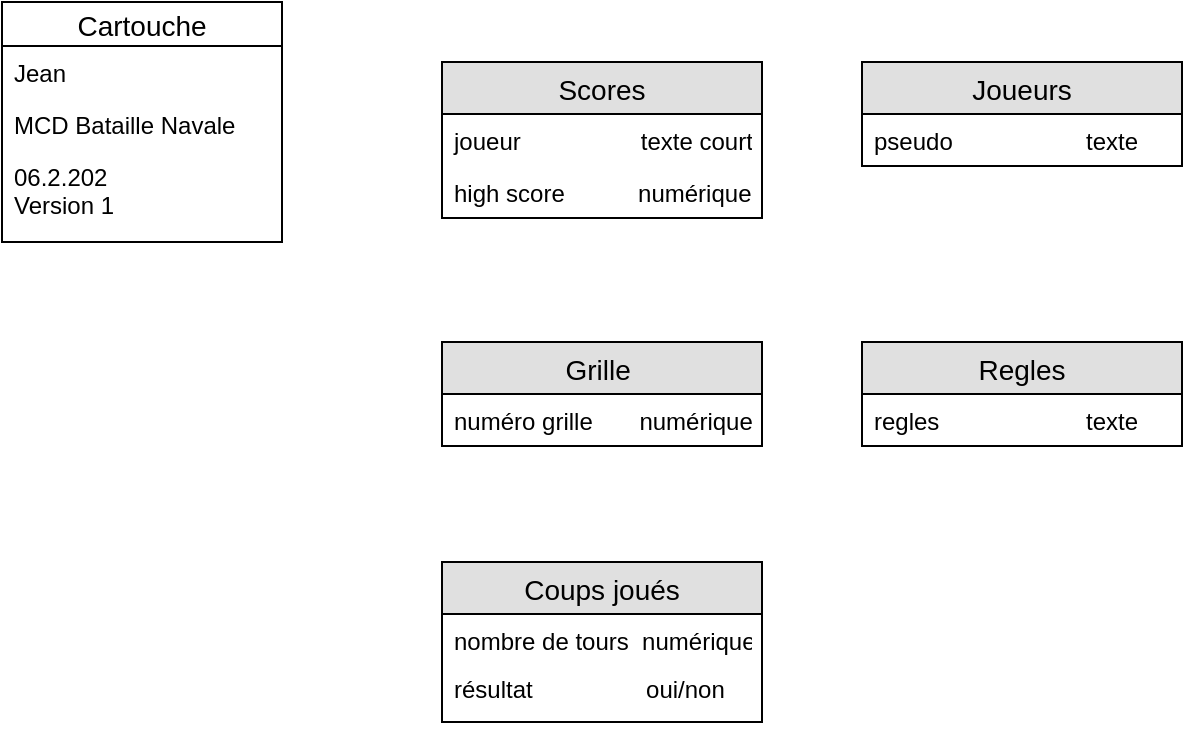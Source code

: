 <mxfile version="12.4.2" type="device" pages="1"><diagram id="pNxvcTUdrqpZYmvU_7EN" name="Page-1"><mxGraphModel dx="784" dy="592" grid="1" gridSize="10" guides="1" tooltips="1" connect="1" arrows="1" fold="1" page="1" pageScale="1" pageWidth="827" pageHeight="1169" math="0" shadow="0"><root><mxCell id="0"/><mxCell id="1" parent="0"/><mxCell id="6GkYs0YBwEhuKfPgVnX_-1" value="Cartouche" style="swimlane;fontStyle=0;childLayout=stackLayout;horizontal=1;startSize=22;fillColor=none;horizontalStack=0;resizeParent=1;resizeParentMax=0;resizeLast=0;collapsible=1;marginBottom=0;swimlaneFillColor=#ffffff;align=center;fontSize=14;" parent="1" vertex="1"><mxGeometry x="10" y="40" width="140" height="120" as="geometry"/></mxCell><mxCell id="6GkYs0YBwEhuKfPgVnX_-2" value="Jean" style="text;strokeColor=none;fillColor=none;spacingLeft=4;spacingRight=4;overflow=hidden;rotatable=0;points=[[0,0.5],[1,0.5]];portConstraint=eastwest;fontSize=12;" parent="6GkYs0YBwEhuKfPgVnX_-1" vertex="1"><mxGeometry y="22" width="140" height="26" as="geometry"/></mxCell><mxCell id="6GkYs0YBwEhuKfPgVnX_-3" value="MCD Bataille Navale" style="text;strokeColor=none;fillColor=none;spacingLeft=4;spacingRight=4;overflow=hidden;rotatable=0;points=[[0,0.5],[1,0.5]];portConstraint=eastwest;fontSize=12;" parent="6GkYs0YBwEhuKfPgVnX_-1" vertex="1"><mxGeometry y="48" width="140" height="26" as="geometry"/></mxCell><mxCell id="6GkYs0YBwEhuKfPgVnX_-4" value="06.2.202&#10;Version 1&#10;" style="text;strokeColor=none;fillColor=none;spacingLeft=4;spacingRight=4;overflow=hidden;rotatable=0;points=[[0,0.5],[1,0.5]];portConstraint=eastwest;fontSize=12;" parent="6GkYs0YBwEhuKfPgVnX_-1" vertex="1"><mxGeometry y="74" width="140" height="46" as="geometry"/></mxCell><mxCell id="6GkYs0YBwEhuKfPgVnX_-5" value="Joueurs" style="swimlane;fontStyle=0;childLayout=stackLayout;horizontal=1;startSize=26;fillColor=#e0e0e0;horizontalStack=0;resizeParent=1;resizeParentMax=0;resizeLast=0;collapsible=1;marginBottom=0;swimlaneFillColor=#ffffff;align=center;fontSize=14;" parent="1" vertex="1"><mxGeometry x="440" y="70" width="160" height="52" as="geometry"/></mxCell><mxCell id="6GkYs0YBwEhuKfPgVnX_-6" value="pseudo                    texte" style="text;strokeColor=none;fillColor=none;spacingLeft=4;spacingRight=4;overflow=hidden;rotatable=0;points=[[0,0.5],[1,0.5]];portConstraint=eastwest;fontSize=12;" parent="6GkYs0YBwEhuKfPgVnX_-5" vertex="1"><mxGeometry y="26" width="160" height="26" as="geometry"/></mxCell><mxCell id="6GkYs0YBwEhuKfPgVnX_-9" value="Scores" style="swimlane;fontStyle=0;childLayout=stackLayout;horizontal=1;startSize=26;fillColor=#e0e0e0;horizontalStack=0;resizeParent=1;resizeParentMax=0;resizeLast=0;collapsible=1;marginBottom=0;swimlaneFillColor=#ffffff;align=center;fontSize=14;" parent="1" vertex="1"><mxGeometry x="230" y="70" width="160" height="78" as="geometry"/></mxCell><mxCell id="6GkYs0YBwEhuKfPgVnX_-10" value="joueur                  texte court" style="text;strokeColor=none;fillColor=none;spacingLeft=4;spacingRight=4;overflow=hidden;rotatable=0;points=[[0,0.5],[1,0.5]];portConstraint=eastwest;fontSize=12;fontStyle=0" parent="6GkYs0YBwEhuKfPgVnX_-9" vertex="1"><mxGeometry y="26" width="160" height="26" as="geometry"/></mxCell><mxCell id="6GkYs0YBwEhuKfPgVnX_-11" value="high score           numérique" style="text;strokeColor=none;fillColor=none;spacingLeft=4;spacingRight=4;overflow=hidden;rotatable=0;points=[[0,0.5],[1,0.5]];portConstraint=eastwest;fontSize=12;" parent="6GkYs0YBwEhuKfPgVnX_-9" vertex="1"><mxGeometry y="52" width="160" height="26" as="geometry"/></mxCell><mxCell id="3KeM04PH7T-M5xDE8L6z-1" value="Grille " style="swimlane;fontStyle=0;childLayout=stackLayout;horizontal=1;startSize=26;fillColor=#e0e0e0;horizontalStack=0;resizeParent=1;resizeParentMax=0;resizeLast=0;collapsible=1;marginBottom=0;swimlaneFillColor=#ffffff;align=center;fontSize=14;" vertex="1" parent="1"><mxGeometry x="230" y="210" width="160" height="52" as="geometry"/></mxCell><mxCell id="3KeM04PH7T-M5xDE8L6z-2" value="numéro grille       numérique" style="text;strokeColor=none;fillColor=none;spacingLeft=4;spacingRight=4;overflow=hidden;rotatable=0;points=[[0,0.5],[1,0.5]];portConstraint=eastwest;fontSize=12;fontStyle=0" vertex="1" parent="3KeM04PH7T-M5xDE8L6z-1"><mxGeometry y="26" width="160" height="26" as="geometry"/></mxCell><mxCell id="3KeM04PH7T-M5xDE8L6z-4" value="Regles" style="swimlane;fontStyle=0;childLayout=stackLayout;horizontal=1;startSize=26;fillColor=#e0e0e0;horizontalStack=0;resizeParent=1;resizeParentMax=0;resizeLast=0;collapsible=1;marginBottom=0;swimlaneFillColor=#ffffff;align=center;fontSize=14;" vertex="1" parent="1"><mxGeometry x="440" y="210" width="160" height="52" as="geometry"/></mxCell><mxCell id="3KeM04PH7T-M5xDE8L6z-5" value="regles                      texte" style="text;strokeColor=none;fillColor=none;spacingLeft=4;spacingRight=4;overflow=hidden;rotatable=0;points=[[0,0.5],[1,0.5]];portConstraint=eastwest;fontSize=12;fontStyle=0" vertex="1" parent="3KeM04PH7T-M5xDE8L6z-4"><mxGeometry y="26" width="160" height="26" as="geometry"/></mxCell><mxCell id="3KeM04PH7T-M5xDE8L6z-8" value="Coups joués" style="swimlane;fontStyle=0;childLayout=stackLayout;horizontal=1;startSize=26;fillColor=#e0e0e0;horizontalStack=0;resizeParent=1;resizeParentMax=0;resizeLast=0;collapsible=1;marginBottom=0;swimlaneFillColor=#ffffff;align=center;fontSize=14;" vertex="1" parent="1"><mxGeometry x="230" y="320" width="160" height="80" as="geometry"/></mxCell><mxCell id="3KeM04PH7T-M5xDE8L6z-9" value="nombre de tours  numérique     " style="text;strokeColor=none;fillColor=none;spacingLeft=4;spacingRight=4;overflow=hidden;rotatable=0;points=[[0,0.5],[1,0.5]];portConstraint=eastwest;fontSize=12;fontStyle=0" vertex="1" parent="3KeM04PH7T-M5xDE8L6z-8"><mxGeometry y="26" width="160" height="24" as="geometry"/></mxCell><mxCell id="3KeM04PH7T-M5xDE8L6z-10" value="résultat                 oui/non" style="text;strokeColor=none;fillColor=none;spacingLeft=4;spacingRight=4;overflow=hidden;rotatable=0;points=[[0,0.5],[1,0.5]];portConstraint=eastwest;fontSize=12;fontStyle=0" vertex="1" parent="3KeM04PH7T-M5xDE8L6z-8"><mxGeometry y="50" width="160" height="30" as="geometry"/></mxCell></root></mxGraphModel></diagram></mxfile>